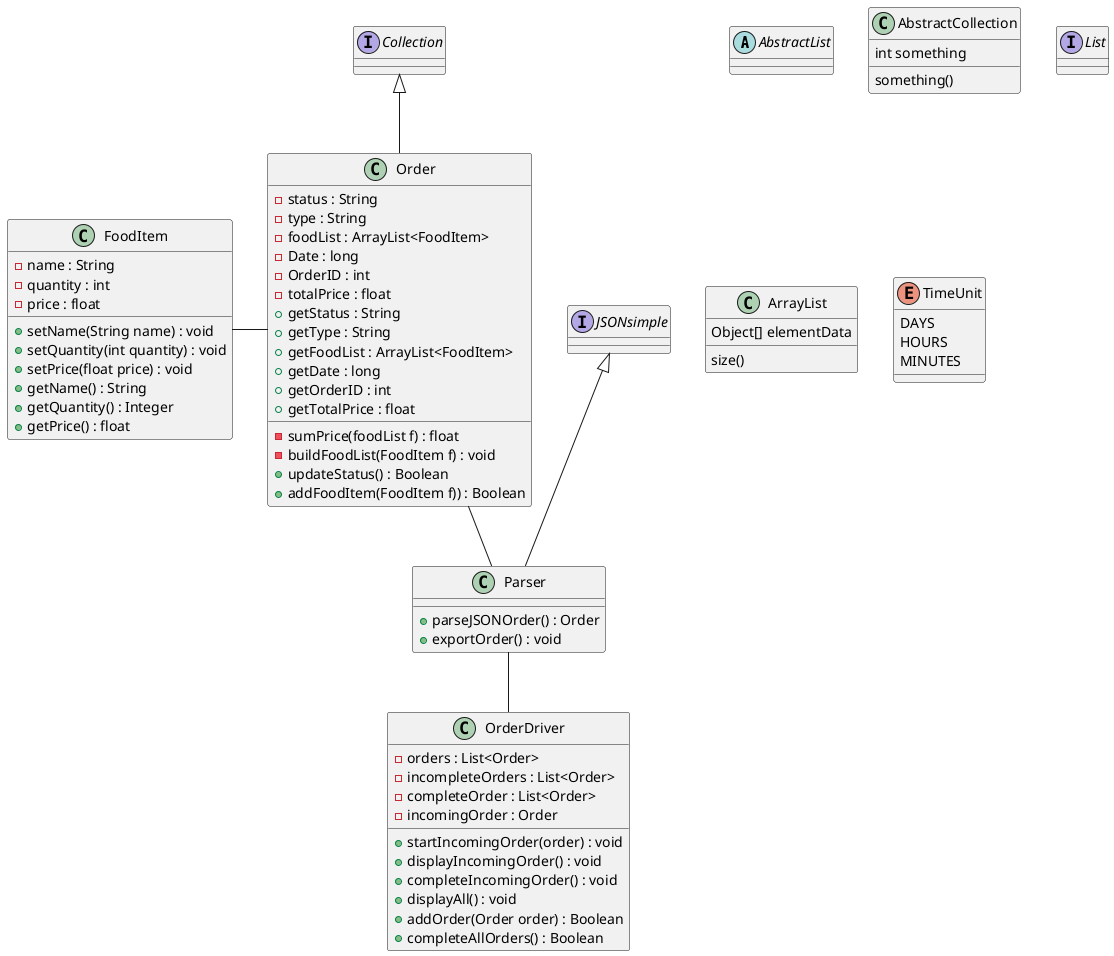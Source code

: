 @startuml
'https://plantuml.com/class-diagram

abstract class AbstractList
abstract AbstractCollection
class Parser
class FoodItem
class Order
class OrderDriver
/'
9-19-2025 -Joseph
I don't think we need to be documenting java util classes in here.
We should only be documenting classes built in this package.
If we need to describe a relationship our classes have, that belongs in that classes description no?
'/
interface List
interface Collection
interface JSONsimple


JSONsimple <|-- Parser
Collection <|-- Order
Order -- Parser
FoodItem - Order
Parser -- OrderDriver

class ArrayList {
Object[] elementData
size()
}

enum TimeUnit {
DAYS
HOURS
MINUTES
}

class AbstractCollection {
int something
something()
}

class FoodItem {
- name : String
- quantity : int
- price : float
+ setName(String name) : void
+ setQuantity(int quantity) : void
+ setPrice(float price) : void
+ getName() : String
+ getQuantity() : Integer
+ getPrice() : float
}

class Order {
- status : String
- type : String
- foodList : ArrayList<FoodItem>
- Date : long
- OrderID : int
- totalPrice : float
- sumPrice(foodList f) : float
- buildFoodList(FoodItem f) : void
+ updateStatus() : Boolean
+ addFoodItem(FoodItem f)) : Boolean
+ getStatus : String
+ getType : String
+ getFoodList : ArrayList<FoodItem>
+ getDate : long
+ getOrderID : int
+ getTotalPrice : float
}

class Parser {
+ parseJSONOrder() : Order
+ exportOrder() : void
}

class OrderDriver {
- orders : List<Order>
- incompleteOrders : List<Order>
- completeOrder : List<Order>
- incomingOrder : Order
+ startIncomingOrder(order) : void
+ displayIncomingOrder() : void
+ completeIncomingOrder() : void
+ displayAll() : void
+ addOrder(Order order) : Boolean
+ completeAllOrders() : Boolean
}


@enduml
